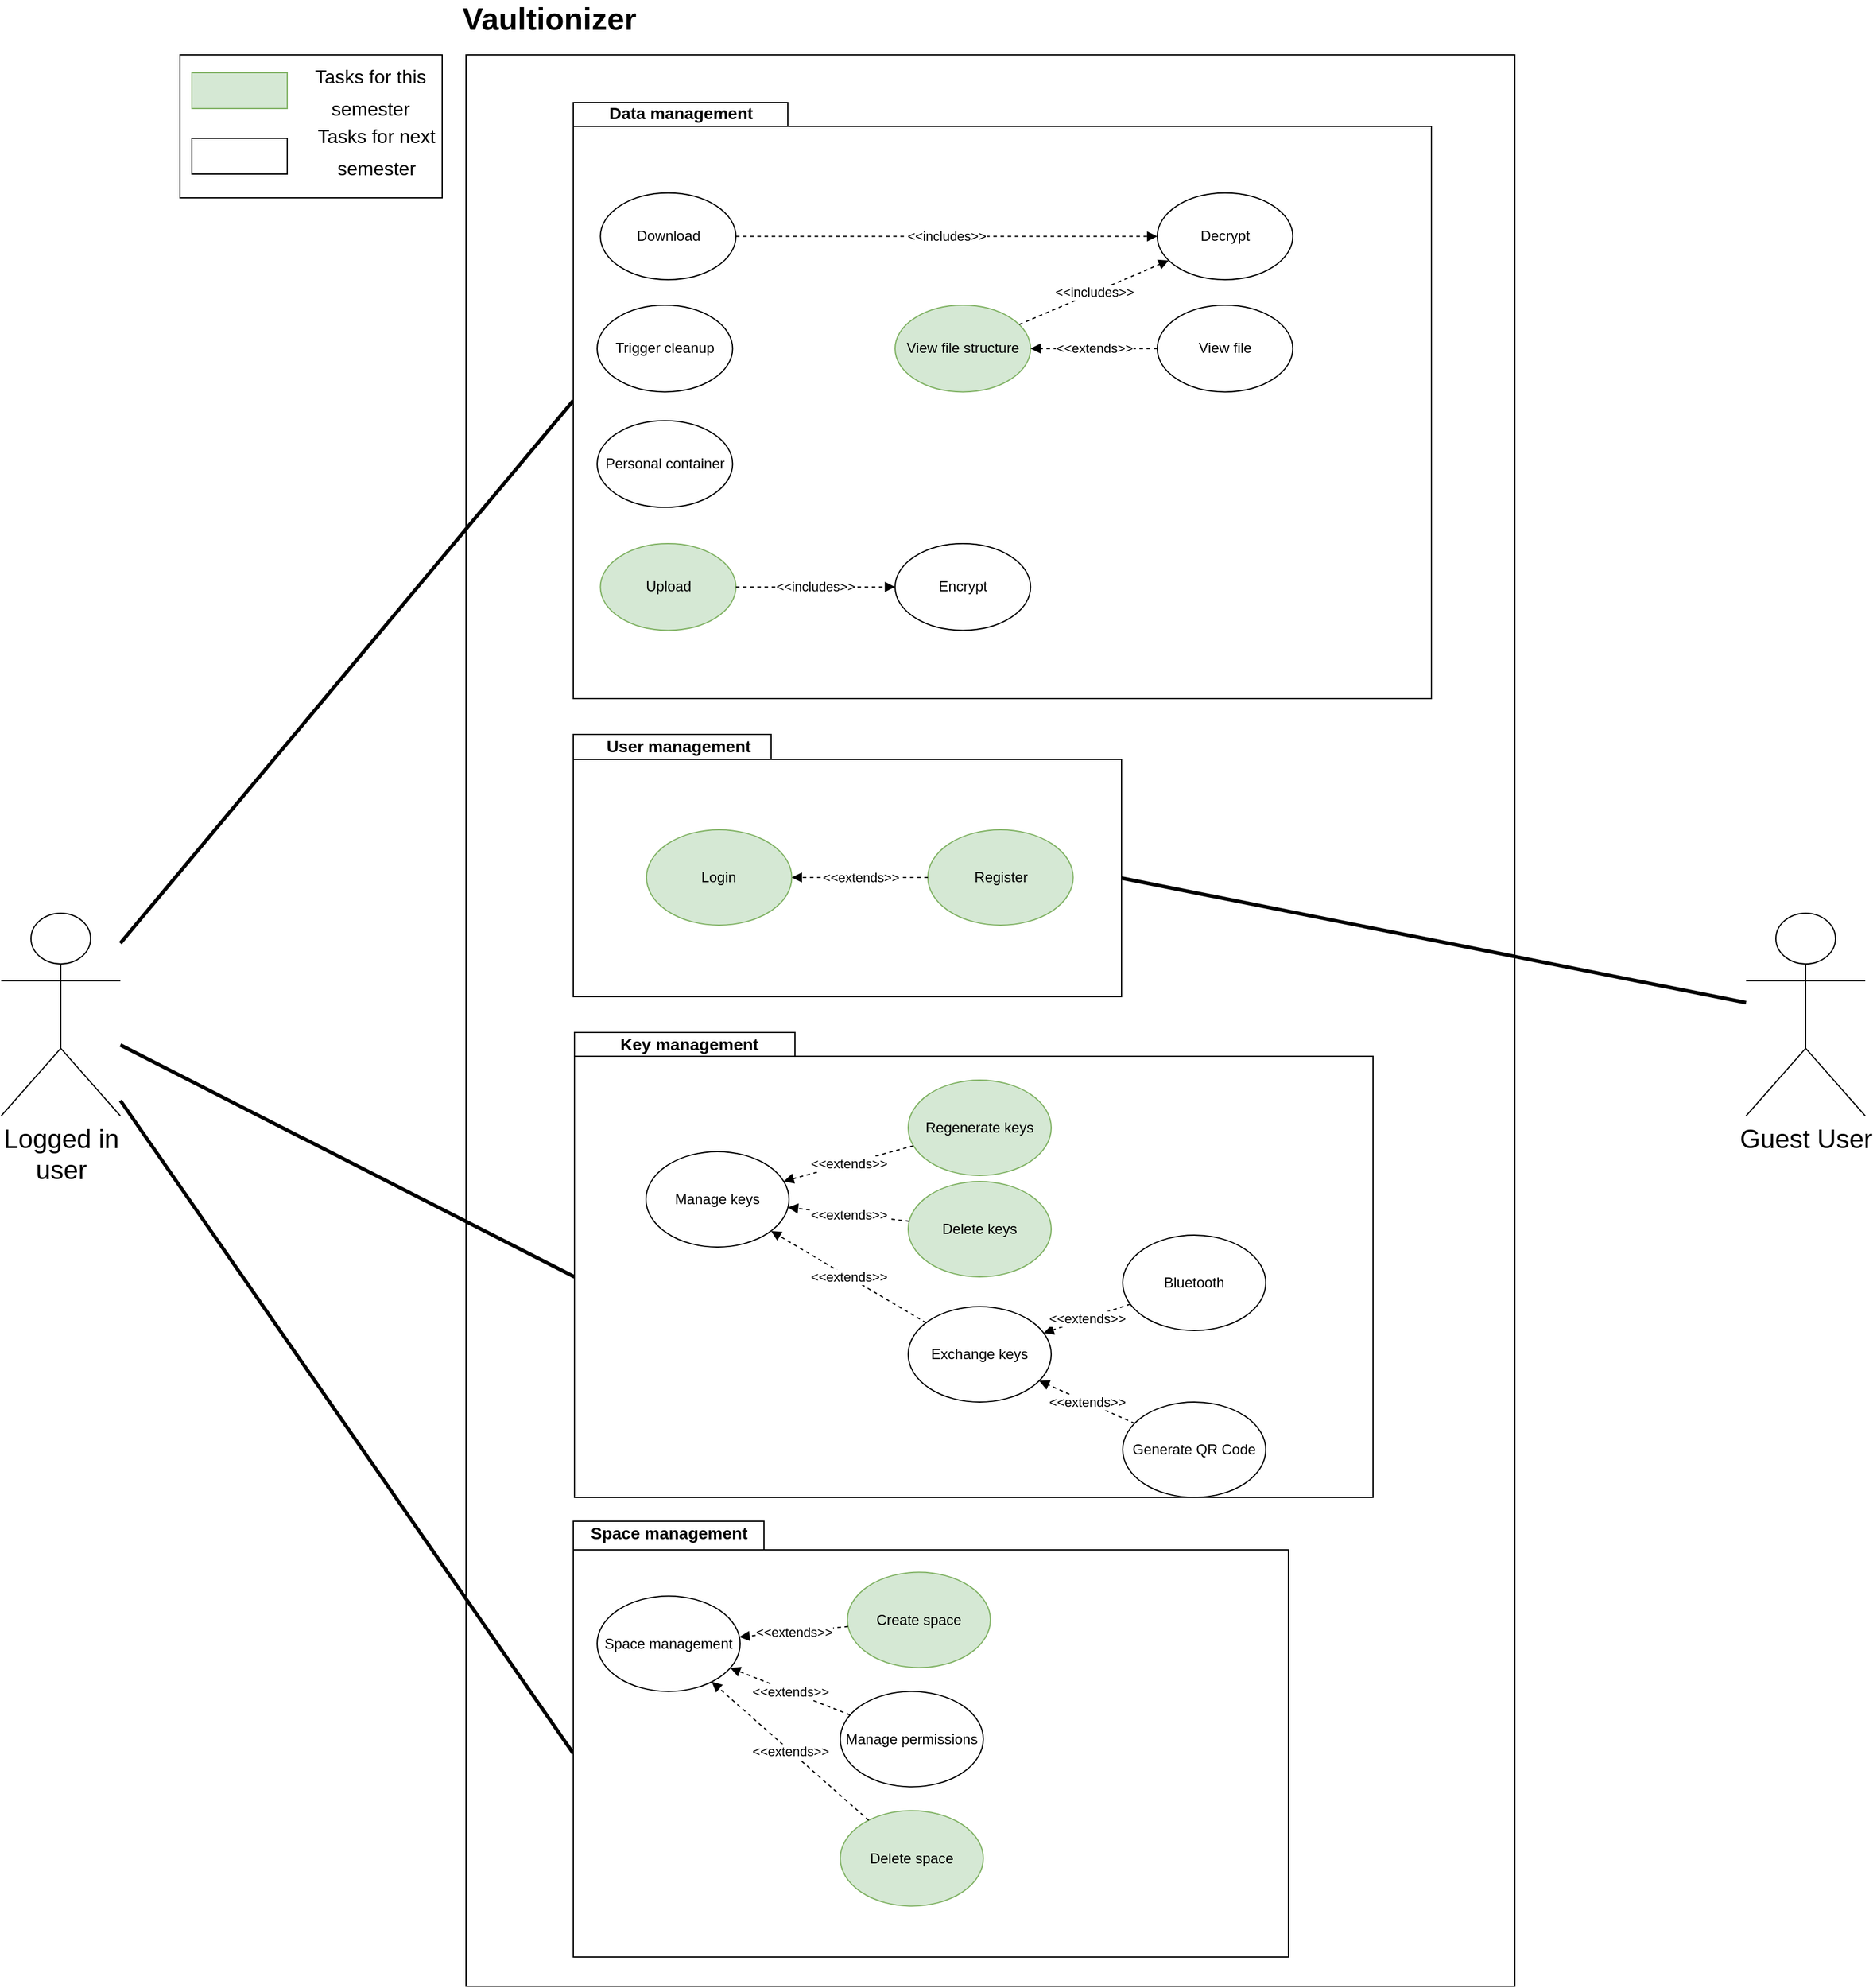 <mxfile version="14.6.6" type="github">
  <diagram name="Page-1" id="b5b7bab2-c9e2-2cf4-8b2a-24fd1a2a6d21">
    <mxGraphModel dx="1422" dy="1931" grid="1" gridSize="10" guides="1" tooltips="1" connect="1" arrows="1" fold="1" page="1" pageScale="1" pageWidth="827" pageHeight="1169" background="#ffffff" math="0" shadow="0">
      <root>
        <mxCell id="0" />
        <mxCell id="1" parent="0" />
        <mxCell id="oHwL_k7ugt9B2P9wREWz-135" value="" style="rounded=0;whiteSpace=wrap;html=1;" parent="1" vertex="1">
          <mxGeometry x="480" y="-10" width="880" height="1620" as="geometry" />
        </mxCell>
        <mxCell id="oHwL_k7ugt9B2P9wREWz-131" style="edgeStyle=none;rounded=0;orthogonalLoop=1;jettySize=auto;html=1;entryX=0;entryY=0;entryDx=0;entryDy=250;entryPerimeter=0;endArrow=none;endFill=0;strokeWidth=3;" parent="1" source="oHwL_k7ugt9B2P9wREWz-1" target="oHwL_k7ugt9B2P9wREWz-96" edge="1">
          <mxGeometry relative="1" as="geometry" />
        </mxCell>
        <mxCell id="oHwL_k7ugt9B2P9wREWz-133" style="edgeStyle=none;rounded=0;orthogonalLoop=1;jettySize=auto;html=1;entryX=0;entryY=0;entryDx=0;entryDy=205;entryPerimeter=0;endArrow=none;endFill=0;strokeWidth=3;" parent="1" source="oHwL_k7ugt9B2P9wREWz-1" target="oHwL_k7ugt9B2P9wREWz-90" edge="1">
          <mxGeometry relative="1" as="geometry">
            <mxPoint x="630" y="850.455" as="sourcePoint" />
          </mxGeometry>
        </mxCell>
        <mxCell id="oHwL_k7ugt9B2P9wREWz-134" style="edgeStyle=none;rounded=0;orthogonalLoop=1;jettySize=auto;html=1;entryX=0;entryY=0;entryDx=0;entryDy=194.75;entryPerimeter=0;endArrow=none;endFill=0;strokeWidth=3;" parent="1" source="oHwL_k7ugt9B2P9wREWz-1" target="oHwL_k7ugt9B2P9wREWz-83" edge="1">
          <mxGeometry relative="1" as="geometry" />
        </mxCell>
        <mxCell id="oHwL_k7ugt9B2P9wREWz-1" value="&lt;div&gt;Logged in &lt;br&gt;&lt;/div&gt;&lt;div&gt;user&lt;/div&gt;" style="shape=umlActor;verticalLabelPosition=bottom;verticalAlign=top;html=1;outlineConnect=0;fontSize=22;" parent="1" vertex="1">
          <mxGeometry x="90" y="710" width="100" height="170" as="geometry" />
        </mxCell>
        <mxCell id="oHwL_k7ugt9B2P9wREWz-87" value="" style="group" parent="1" vertex="1" connectable="0">
          <mxGeometry x="560" y="1230" width="600" height="365.5" as="geometry" />
        </mxCell>
        <mxCell id="oHwL_k7ugt9B2P9wREWz-84" value="Space management" style="text;html=1;align=center;verticalAlign=middle;resizable=0;points=[];autosize=1;" parent="oHwL_k7ugt9B2P9wREWz-87" vertex="1">
          <mxGeometry x="41.379" width="120" height="20" as="geometry" />
        </mxCell>
        <mxCell id="oHwL_k7ugt9B2P9wREWz-88" value="" style="group" parent="oHwL_k7ugt9B2P9wREWz-87" vertex="1" connectable="0">
          <mxGeometry x="10" y="-10" width="600.0" height="365.5" as="geometry" />
        </mxCell>
        <mxCell id="oHwL_k7ugt9B2P9wREWz-83" value="" style="shape=folder;fontStyle=1;spacingTop=10;tabWidth=160;tabHeight=24;tabPosition=left;html=1;" parent="oHwL_k7ugt9B2P9wREWz-88" vertex="1">
          <mxGeometry width="600.0" height="365.5" as="geometry" />
        </mxCell>
        <mxCell id="oHwL_k7ugt9B2P9wREWz-53" value="Space management" style="ellipse;whiteSpace=wrap;html=1;" parent="oHwL_k7ugt9B2P9wREWz-88" vertex="1">
          <mxGeometry x="20" y="62.75" width="120" height="80" as="geometry" />
        </mxCell>
        <mxCell id="oHwL_k7ugt9B2P9wREWz-54" value="Create space" style="ellipse;whiteSpace=wrap;html=1;fillColor=#d5e8d4;strokeColor=#82b366;" parent="oHwL_k7ugt9B2P9wREWz-88" vertex="1">
          <mxGeometry x="230" y="42.75" width="120" height="80" as="geometry" />
        </mxCell>
        <mxCell id="oHwL_k7ugt9B2P9wREWz-55" style="edgeStyle=none;rounded=0;orthogonalLoop=1;jettySize=auto;html=1;exitX=1;exitY=1;exitDx=0;exitDy=0;dashed=1;endArrow=block;endFill=1;" parent="oHwL_k7ugt9B2P9wREWz-88" source="oHwL_k7ugt9B2P9wREWz-54" target="oHwL_k7ugt9B2P9wREWz-54" edge="1">
          <mxGeometry relative="1" as="geometry" />
        </mxCell>
        <mxCell id="oHwL_k7ugt9B2P9wREWz-56" value="Manage permissions" style="ellipse;whiteSpace=wrap;html=1;" parent="oHwL_k7ugt9B2P9wREWz-88" vertex="1">
          <mxGeometry x="224" y="142.75" width="120" height="80" as="geometry" />
        </mxCell>
        <mxCell id="oHwL_k7ugt9B2P9wREWz-62" value="Delete space" style="ellipse;whiteSpace=wrap;html=1;fillColor=#d5e8d4;strokeColor=#82b366;" parent="oHwL_k7ugt9B2P9wREWz-88" vertex="1">
          <mxGeometry x="224" y="242.75" width="120" height="80" as="geometry" />
        </mxCell>
        <mxCell id="oHwL_k7ugt9B2P9wREWz-69" value="&amp;lt;&amp;lt;extends&amp;gt;&amp;gt;" style="edgeStyle=none;rounded=0;orthogonalLoop=1;jettySize=auto;html=1;dashed=1;endArrow=block;endFill=1;" parent="oHwL_k7ugt9B2P9wREWz-88" source="oHwL_k7ugt9B2P9wREWz-54" target="oHwL_k7ugt9B2P9wREWz-53" edge="1">
          <mxGeometry relative="1" as="geometry">
            <mxPoint x="229.694" y="132.75" as="sourcePoint" />
            <mxPoint x="101.698" y="155.777" as="targetPoint" />
          </mxGeometry>
        </mxCell>
        <mxCell id="oHwL_k7ugt9B2P9wREWz-85" value="&amp;lt;&amp;lt;extends&amp;gt;&amp;gt;" style="edgeStyle=none;rounded=0;orthogonalLoop=1;jettySize=auto;html=1;dashed=1;endArrow=block;endFill=1;" parent="oHwL_k7ugt9B2P9wREWz-88" source="oHwL_k7ugt9B2P9wREWz-62" target="oHwL_k7ugt9B2P9wREWz-53" edge="1">
          <mxGeometry relative="1" as="geometry">
            <mxPoint x="242.242" y="172.517" as="sourcePoint" />
            <mxPoint x="141.68" y="133.072" as="targetPoint" />
          </mxGeometry>
        </mxCell>
        <mxCell id="oHwL_k7ugt9B2P9wREWz-86" value="&amp;lt;&amp;lt;extends&amp;gt;&amp;gt;" style="edgeStyle=none;rounded=0;orthogonalLoop=1;jettySize=auto;html=1;dashed=1;endArrow=block;endFill=1;" parent="oHwL_k7ugt9B2P9wREWz-88" source="oHwL_k7ugt9B2P9wREWz-56" target="oHwL_k7ugt9B2P9wREWz-53" edge="1">
          <mxGeometry relative="1" as="geometry">
            <mxPoint x="470.0" y="192.75" as="sourcePoint" />
            <mxPoint x="354" y="192.75" as="targetPoint" />
          </mxGeometry>
        </mxCell>
        <mxCell id="oHwL_k7ugt9B2P9wREWz-125" value="&lt;b&gt;&lt;font style=&quot;font-size: 14px&quot;&gt;Space management&lt;/font&gt;&lt;/b&gt;" style="text;html=1;strokeColor=none;fillColor=none;align=center;verticalAlign=middle;whiteSpace=wrap;rounded=0;" parent="oHwL_k7ugt9B2P9wREWz-88" vertex="1">
          <mxGeometry x="8.5" width="143" height="20" as="geometry" />
        </mxCell>
        <mxCell id="oHwL_k7ugt9B2P9wREWz-92" value="" style="group" parent="1" vertex="1" connectable="0">
          <mxGeometry x="571" y="810" width="670" height="390" as="geometry" />
        </mxCell>
        <mxCell id="oHwL_k7ugt9B2P9wREWz-90" value="" style="shape=folder;fontStyle=1;spacingTop=10;tabWidth=185;tabHeight=20;tabPosition=left;html=1;" parent="oHwL_k7ugt9B2P9wREWz-92" vertex="1">
          <mxGeometry width="670" height="390" as="geometry" />
        </mxCell>
        <mxCell id="oHwL_k7ugt9B2P9wREWz-46" value="Manage keys" style="ellipse;whiteSpace=wrap;html=1;" parent="oHwL_k7ugt9B2P9wREWz-92" vertex="1">
          <mxGeometry x="60" y="100" width="120" height="80" as="geometry" />
        </mxCell>
        <mxCell id="oHwL_k7ugt9B2P9wREWz-47" value="Regenerate keys" style="ellipse;whiteSpace=wrap;html=1;fillColor=#d5e8d4;strokeColor=#82b366;" parent="oHwL_k7ugt9B2P9wREWz-92" vertex="1">
          <mxGeometry x="280" y="40" width="120" height="80" as="geometry" />
        </mxCell>
        <mxCell id="oHwL_k7ugt9B2P9wREWz-48" value="Delete keys" style="ellipse;whiteSpace=wrap;html=1;fillColor=#d5e8d4;strokeColor=#82b366;" parent="oHwL_k7ugt9B2P9wREWz-92" vertex="1">
          <mxGeometry x="280" y="125" width="120" height="80" as="geometry" />
        </mxCell>
        <mxCell id="oHwL_k7ugt9B2P9wREWz-49" value="&amp;lt;&amp;lt;extends&amp;gt;&amp;gt;" style="rounded=0;orthogonalLoop=1;jettySize=auto;html=1;dashed=1;endArrow=block;endFill=1;" parent="oHwL_k7ugt9B2P9wREWz-92" source="oHwL_k7ugt9B2P9wREWz-47" target="oHwL_k7ugt9B2P9wREWz-46" edge="1">
          <mxGeometry relative="1" as="geometry">
            <mxPoint x="310.195" y="55.454" as="sourcePoint" />
            <mxPoint x="170.0" y="50.004" as="targetPoint" />
          </mxGeometry>
        </mxCell>
        <mxCell id="oHwL_k7ugt9B2P9wREWz-50" value="&amp;lt;&amp;lt;extends&amp;gt;&amp;gt;" style="rounded=0;orthogonalLoop=1;jettySize=auto;html=1;dashed=1;endArrow=block;endFill=1;" parent="oHwL_k7ugt9B2P9wREWz-92" source="oHwL_k7ugt9B2P9wREWz-48" target="oHwL_k7ugt9B2P9wREWz-46" edge="1">
          <mxGeometry relative="1" as="geometry">
            <mxPoint x="320.095" y="7.754" as="sourcePoint" />
            <mxPoint x="179.9" y="2.304" as="targetPoint" />
          </mxGeometry>
        </mxCell>
        <mxCell id="oHwL_k7ugt9B2P9wREWz-70" value="Exchange keys" style="ellipse;whiteSpace=wrap;html=1;" parent="oHwL_k7ugt9B2P9wREWz-92" vertex="1">
          <mxGeometry x="280" y="230" width="120" height="80" as="geometry" />
        </mxCell>
        <mxCell id="oHwL_k7ugt9B2P9wREWz-71" value="Bluetooth" style="ellipse;whiteSpace=wrap;html=1;" parent="oHwL_k7ugt9B2P9wREWz-92" vertex="1">
          <mxGeometry x="460" y="170" width="120" height="80" as="geometry" />
        </mxCell>
        <mxCell id="oHwL_k7ugt9B2P9wREWz-72" value="Generate QR Code" style="ellipse;whiteSpace=wrap;html=1;" parent="oHwL_k7ugt9B2P9wREWz-92" vertex="1">
          <mxGeometry x="460" y="310" width="120" height="80" as="geometry" />
        </mxCell>
        <mxCell id="oHwL_k7ugt9B2P9wREWz-74" value="&amp;lt;&amp;lt;extends&amp;gt;&amp;gt;" style="rounded=0;orthogonalLoop=1;jettySize=auto;html=1;dashed=1;endArrow=block;endFill=1;" parent="oHwL_k7ugt9B2P9wREWz-92" source="oHwL_k7ugt9B2P9wREWz-70" target="oHwL_k7ugt9B2P9wREWz-46" edge="1">
          <mxGeometry relative="1" as="geometry">
            <mxPoint x="294.36" y="195.031" as="sourcePoint" />
            <mxPoint x="185.533" y="165.145" as="targetPoint" />
          </mxGeometry>
        </mxCell>
        <mxCell id="oHwL_k7ugt9B2P9wREWz-75" value="&amp;lt;&amp;lt;extends&amp;gt;&amp;gt;" style="rounded=0;orthogonalLoop=1;jettySize=auto;html=1;dashed=1;endArrow=block;endFill=1;" parent="oHwL_k7ugt9B2P9wREWz-92" source="oHwL_k7ugt9B2P9wREWz-71" target="oHwL_k7ugt9B2P9wREWz-70" edge="1">
          <mxGeometry relative="1" as="geometry">
            <mxPoint x="220.005" y="421.547" as="sourcePoint" />
            <mxPoint x="193.104" y="358.444" as="targetPoint" />
          </mxGeometry>
        </mxCell>
        <mxCell id="oHwL_k7ugt9B2P9wREWz-76" value="&amp;lt;&amp;lt;extends&amp;gt;&amp;gt;" style="rounded=0;orthogonalLoop=1;jettySize=auto;html=1;dashed=1;endArrow=block;endFill=1;" parent="oHwL_k7ugt9B2P9wREWz-92" source="oHwL_k7ugt9B2P9wREWz-72" target="oHwL_k7ugt9B2P9wREWz-70" edge="1">
          <mxGeometry relative="1" as="geometry">
            <mxPoint x="170.005" y="443.107" as="sourcePoint" />
            <mxPoint x="143.104" y="380.004" as="targetPoint" />
          </mxGeometry>
        </mxCell>
        <mxCell id="oHwL_k7ugt9B2P9wREWz-126" value="&lt;b&gt;&lt;font style=&quot;font-size: 14px&quot;&gt;Key management&lt;/font&gt;&lt;/b&gt;" style="text;html=1;strokeColor=none;fillColor=none;align=center;verticalAlign=middle;whiteSpace=wrap;rounded=0;" parent="oHwL_k7ugt9B2P9wREWz-92" vertex="1">
          <mxGeometry x="25" width="143" height="20" as="geometry" />
        </mxCell>
        <mxCell id="oHwL_k7ugt9B2P9wREWz-99" value="" style="group" parent="1" vertex="1" connectable="0">
          <mxGeometry x="570" y="560" width="460" height="220" as="geometry" />
        </mxCell>
        <mxCell id="oHwL_k7ugt9B2P9wREWz-93" value="" style="shape=folder;fontStyle=1;spacingTop=10;tabWidth=166;tabHeight=21;tabPosition=left;html=1;" parent="oHwL_k7ugt9B2P9wREWz-99" vertex="1">
          <mxGeometry width="460.0" height="220" as="geometry" />
        </mxCell>
        <mxCell id="oHwL_k7ugt9B2P9wREWz-40" value="Login" style="ellipse;whiteSpace=wrap;html=1;fillColor=#d5e8d4;strokeColor=#82b366;" parent="oHwL_k7ugt9B2P9wREWz-99" vertex="1">
          <mxGeometry x="61.435" y="80" width="121.854" height="80" as="geometry" />
        </mxCell>
        <mxCell id="oHwL_k7ugt9B2P9wREWz-41" value="Register" style="ellipse;whiteSpace=wrap;html=1;fillColor=#d5e8d4;strokeColor=#82b366;" parent="oHwL_k7ugt9B2P9wREWz-99" vertex="1">
          <mxGeometry x="297.528" y="80" width="121.854" height="80" as="geometry" />
        </mxCell>
        <mxCell id="oHwL_k7ugt9B2P9wREWz-44" value="&amp;lt;&amp;lt;extends&amp;gt;&amp;gt;" style="rounded=0;orthogonalLoop=1;jettySize=auto;html=1;dashed=1;endArrow=block;endFill=1;" parent="oHwL_k7ugt9B2P9wREWz-99" source="oHwL_k7ugt9B2P9wREWz-41" target="oHwL_k7ugt9B2P9wREWz-40" edge="1">
          <mxGeometry relative="1" as="geometry">
            <mxPoint x="381.377" y="199.996" as="sourcePoint" />
            <mxPoint x="229.855" y="144.316" as="targetPoint" />
          </mxGeometry>
        </mxCell>
        <mxCell id="oHwL_k7ugt9B2P9wREWz-129" value="&lt;b style=&quot;font-size: 13px&quot;&gt;&lt;font style=&quot;font-size: 14px&quot;&gt;User&lt;/font&gt; &lt;font style=&quot;font-size: 14px&quot;&gt;management&lt;/font&gt;&lt;/b&gt;" style="text;html=1;strokeColor=none;fillColor=none;align=center;verticalAlign=middle;whiteSpace=wrap;rounded=0;" parent="oHwL_k7ugt9B2P9wREWz-99" vertex="1">
          <mxGeometry x="16.247" width="145.21" height="20" as="geometry" />
        </mxCell>
        <mxCell id="oHwL_k7ugt9B2P9wREWz-103" value="" style="group" parent="1" vertex="1" connectable="0">
          <mxGeometry x="570" y="30" width="720" height="500" as="geometry" />
        </mxCell>
        <mxCell id="oHwL_k7ugt9B2P9wREWz-96" value="" style="shape=folder;fontStyle=1;spacingTop=10;tabWidth=180;tabHeight=20;tabPosition=left;html=1;" parent="oHwL_k7ugt9B2P9wREWz-103" vertex="1">
          <mxGeometry width="720" height="500.0" as="geometry" />
        </mxCell>
        <mxCell id="oHwL_k7ugt9B2P9wREWz-10" value="Upload" style="ellipse;whiteSpace=wrap;html=1;fillColor=#d5e8d4;strokeColor=#82b366;" parent="oHwL_k7ugt9B2P9wREWz-103" vertex="1">
          <mxGeometry x="22.737" y="369.995" width="113.684" height="72.727" as="geometry" />
        </mxCell>
        <mxCell id="oHwL_k7ugt9B2P9wREWz-13" value="Encrypt " style="ellipse;whiteSpace=wrap;html=1;" parent="oHwL_k7ugt9B2P9wREWz-103" vertex="1">
          <mxGeometry x="269.999" y="369.996" width="113.684" height="72.727" as="geometry" />
        </mxCell>
        <mxCell id="oHwL_k7ugt9B2P9wREWz-26" value="&amp;lt;&amp;lt;includes&amp;gt;&amp;gt;" style="edgeStyle=none;rounded=0;orthogonalLoop=1;jettySize=auto;html=1;dashed=1;endArrow=block;endFill=1;exitX=1;exitY=0.5;exitDx=0;exitDy=0;" parent="oHwL_k7ugt9B2P9wREWz-103" source="oHwL_k7ugt9B2P9wREWz-10" target="oHwL_k7ugt9B2P9wREWz-13" edge="1">
          <mxGeometry x="-6.158" y="218.182" as="geometry">
            <mxPoint x="366.342" y="353.0" as="sourcePoint" />
          </mxGeometry>
        </mxCell>
        <mxCell id="oHwL_k7ugt9B2P9wREWz-12" value="&lt;div&gt;Download&lt;br&gt;&lt;/div&gt;" style="ellipse;whiteSpace=wrap;html=1;" parent="oHwL_k7ugt9B2P9wREWz-103" vertex="1">
          <mxGeometry x="22.737" y="75.909" width="113.684" height="72.727" as="geometry" />
        </mxCell>
        <mxCell id="oHwL_k7ugt9B2P9wREWz-35" value="Decrypt" style="ellipse;whiteSpace=wrap;html=1;" parent="oHwL_k7ugt9B2P9wREWz-103" vertex="1">
          <mxGeometry x="489.997" y="75.908" width="113.684" height="72.727" as="geometry" />
        </mxCell>
        <mxCell id="oHwL_k7ugt9B2P9wREWz-37" value="Personal container" style="ellipse;whiteSpace=wrap;html=1;" parent="oHwL_k7ugt9B2P9wREWz-103" vertex="1">
          <mxGeometry x="20.005" y="266.815" width="113.684" height="72.727" as="geometry" />
        </mxCell>
        <mxCell id="oHwL_k7ugt9B2P9wREWz-33" value="&amp;lt;&amp;lt;includes&amp;gt;&amp;gt;" style="edgeStyle=none;rounded=0;orthogonalLoop=1;jettySize=auto;html=1;dashed=1;endArrow=block;endFill=1;exitX=1;exitY=0.5;exitDx=0;exitDy=0;" parent="oHwL_k7ugt9B2P9wREWz-103" source="oHwL_k7ugt9B2P9wREWz-12" target="oHwL_k7ugt9B2P9wREWz-35" edge="1">
          <mxGeometry x="9.474" as="geometry">
            <mxPoint x="365.155" y="83.233" as="sourcePoint" />
          </mxGeometry>
        </mxCell>
        <mxCell id="oHwL_k7ugt9B2P9wREWz-51" value="View file structure" style="ellipse;whiteSpace=wrap;html=1;fillColor=#d5e8d4;strokeColor=#82b366;" parent="oHwL_k7ugt9B2P9wREWz-103" vertex="1">
          <mxGeometry x="269.995" y="170.002" width="113.684" height="72.727" as="geometry" />
        </mxCell>
        <mxCell id="oHwL_k7ugt9B2P9wREWz-52" value="&amp;lt;&amp;lt;includes&amp;gt;&amp;gt;" style="edgeStyle=none;rounded=0;orthogonalLoop=1;jettySize=auto;html=1;dashed=1;endArrow=block;endFill=1;" parent="oHwL_k7ugt9B2P9wREWz-103" source="oHwL_k7ugt9B2P9wREWz-51" target="oHwL_k7ugt9B2P9wREWz-35" edge="1">
          <mxGeometry x="9.474" as="geometry">
            <mxPoint x="212.209" y="271.59" as="sourcePoint" />
            <mxPoint x="337.154" y="245.453" as="targetPoint" />
          </mxGeometry>
        </mxCell>
        <mxCell id="oHwL_k7ugt9B2P9wREWz-101" value="&lt;b&gt;&lt;font style=&quot;font-size: 14px&quot;&gt;Data management&lt;/font&gt;&lt;/b&gt;" style="text;html=1;strokeColor=none;fillColor=none;align=center;verticalAlign=middle;whiteSpace=wrap;rounded=0;" parent="oHwL_k7ugt9B2P9wREWz-103" vertex="1">
          <mxGeometry x="22.737" width="135.474" height="18.182" as="geometry" />
        </mxCell>
        <mxCell id="oHwL_k7ugt9B2P9wREWz-145" value="Trigger cleanup" style="ellipse;whiteSpace=wrap;html=1;" parent="oHwL_k7ugt9B2P9wREWz-103" vertex="1">
          <mxGeometry x="20.007" y="170.0" width="113.684" height="72.727" as="geometry" />
        </mxCell>
        <mxCell id="mI56C_iZiRB9wJTdbjj_-2" value="&amp;lt;&amp;lt;extends&amp;gt;&amp;gt;" style="edgeStyle=orthogonalEdgeStyle;rounded=0;orthogonalLoop=1;jettySize=auto;html=1;exitX=0;exitY=0.5;exitDx=0;exitDy=0;entryX=1;entryY=0.5;entryDx=0;entryDy=0;endArrow=block;endFill=1;dashed=1;" edge="1" parent="oHwL_k7ugt9B2P9wREWz-103" source="mI56C_iZiRB9wJTdbjj_-1" target="oHwL_k7ugt9B2P9wREWz-51">
          <mxGeometry relative="1" as="geometry" />
        </mxCell>
        <mxCell id="mI56C_iZiRB9wJTdbjj_-1" value="View file" style="ellipse;whiteSpace=wrap;html=1;" vertex="1" parent="oHwL_k7ugt9B2P9wREWz-103">
          <mxGeometry x="489.997" y="169.998" width="113.684" height="72.727" as="geometry" />
        </mxCell>
        <mxCell id="oHwL_k7ugt9B2P9wREWz-137" value="Vaultionizer" style="text;html=1;strokeColor=none;fillColor=none;align=center;verticalAlign=middle;whiteSpace=wrap;rounded=0;fontSize=26;fontStyle=1" parent="1" vertex="1">
          <mxGeometry x="530" y="-50" width="40" height="20" as="geometry" />
        </mxCell>
        <mxCell id="oHwL_k7ugt9B2P9wREWz-142" style="edgeStyle=none;rounded=0;orthogonalLoop=1;jettySize=auto;html=1;exitX=1;exitY=0.75;exitDx=0;exitDy=0;endArrow=none;endFill=0;strokeWidth=3;fontSize=26;" parent="1" source="oHwL_k7ugt9B2P9wREWz-137" target="oHwL_k7ugt9B2P9wREWz-137" edge="1">
          <mxGeometry x="480" y="-50" as="geometry" />
        </mxCell>
        <mxCell id="lEFw9rb1TR4ohvg0zDty-2" value="Guest User" style="shape=umlActor;verticalLabelPosition=bottom;verticalAlign=top;html=1;outlineConnect=0;fontSize=22;" parent="1" vertex="1">
          <mxGeometry x="1554" y="710" width="100" height="170" as="geometry" />
        </mxCell>
        <mxCell id="lEFw9rb1TR4ohvg0zDty-4" style="edgeStyle=none;rounded=0;orthogonalLoop=1;jettySize=auto;html=1;endArrow=none;endFill=0;strokeWidth=3;exitX=0;exitY=0;exitDx=460.0;exitDy=120.5;exitPerimeter=0;" parent="1" source="oHwL_k7ugt9B2P9wREWz-93" target="lEFw9rb1TR4ohvg0zDty-2" edge="1">
          <mxGeometry relative="1" as="geometry">
            <mxPoint x="1330" y="697.762" as="sourcePoint" />
            <mxPoint x="1711.0" y="892.24" as="targetPoint" />
          </mxGeometry>
        </mxCell>
        <mxCell id="lEFw9rb1TR4ohvg0zDty-6" value="" style="group" parent="1" vertex="1" connectable="0">
          <mxGeometry x="240" y="-10" width="220" height="120" as="geometry" />
        </mxCell>
        <mxCell id="oHwL_k7ugt9B2P9wREWz-146" value="" style="rounded=0;whiteSpace=wrap;html=1;fontSize=22;" parent="lEFw9rb1TR4ohvg0zDty-6" vertex="1">
          <mxGeometry width="220" height="120" as="geometry" />
        </mxCell>
        <mxCell id="oHwL_k7ugt9B2P9wREWz-147" value="" style="rounded=0;whiteSpace=wrap;html=1;fontSize=22;fillColor=#d5e8d4;strokeColor=#82b366;" parent="lEFw9rb1TR4ohvg0zDty-6" vertex="1">
          <mxGeometry x="10" y="15" width="80" height="30" as="geometry" />
        </mxCell>
        <mxCell id="oHwL_k7ugt9B2P9wREWz-148" value="&lt;font style=&quot;font-size: 16px&quot;&gt;Tasks for this semester&lt;br&gt;&lt;/font&gt;" style="text;html=1;strokeColor=none;fillColor=none;align=center;verticalAlign=middle;whiteSpace=wrap;rounded=0;fontSize=22;" parent="lEFw9rb1TR4ohvg0zDty-6" vertex="1">
          <mxGeometry x="110" y="20" width="100" height="20" as="geometry" />
        </mxCell>
        <mxCell id="oHwL_k7ugt9B2P9wREWz-150" value="" style="rounded=0;whiteSpace=wrap;html=1;fontSize=22;" parent="lEFw9rb1TR4ohvg0zDty-6" vertex="1">
          <mxGeometry x="10" y="70" width="80" height="30" as="geometry" />
        </mxCell>
        <mxCell id="oHwL_k7ugt9B2P9wREWz-151" value="&lt;font style=&quot;font-size: 16px&quot;&gt;Tasks for next semester&lt;br&gt;&lt;/font&gt;" style="text;html=1;strokeColor=none;fillColor=none;align=center;verticalAlign=middle;whiteSpace=wrap;rounded=0;fontSize=22;" parent="lEFw9rb1TR4ohvg0zDty-6" vertex="1">
          <mxGeometry x="110" y="70" width="110" height="20" as="geometry" />
        </mxCell>
      </root>
    </mxGraphModel>
  </diagram>
</mxfile>
